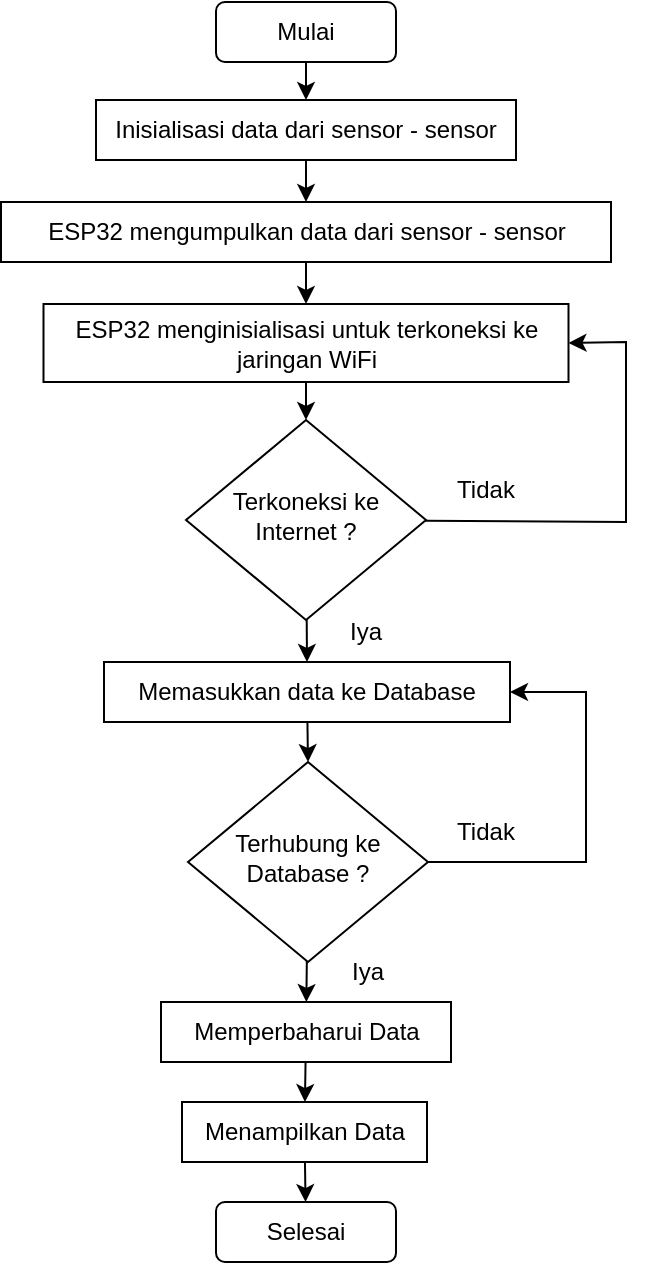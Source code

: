 <mxfile version="20.2.1" type="github">
  <diagram id="C5RBs43oDa-KdzZeNtuy" name="Page-1">
    <mxGraphModel dx="1703" dy="767" grid="1" gridSize="10" guides="1" tooltips="1" connect="1" arrows="1" fold="1" page="1" pageScale="1" pageWidth="827" pageHeight="1169" math="0" shadow="0">
      <root>
        <mxCell id="WIyWlLk6GJQsqaUBKTNV-0" />
        <mxCell id="WIyWlLk6GJQsqaUBKTNV-1" parent="WIyWlLk6GJQsqaUBKTNV-0" />
        <mxCell id="WIyWlLk6GJQsqaUBKTNV-3" value="Mulai" style="rounded=1;whiteSpace=wrap;html=1;fontSize=12;glass=0;strokeWidth=1;shadow=0;" parent="WIyWlLk6GJQsqaUBKTNV-1" vertex="1">
          <mxGeometry x="175" y="80" width="90" height="30" as="geometry" />
        </mxCell>
        <mxCell id="q0ZCxbvo5iEBTx7aLQQ8-6" style="edgeStyle=none;rounded=0;orthogonalLoop=1;jettySize=auto;html=1;entryX=1;entryY=0.5;entryDx=0;entryDy=0;" edge="1" parent="WIyWlLk6GJQsqaUBKTNV-1" source="WIyWlLk6GJQsqaUBKTNV-10" target="q0ZCxbvo5iEBTx7aLQQ8-4">
          <mxGeometry relative="1" as="geometry">
            <Array as="points">
              <mxPoint x="380" y="340" />
              <mxPoint x="380" y="250" />
            </Array>
          </mxGeometry>
        </mxCell>
        <mxCell id="q0ZCxbvo5iEBTx7aLQQ8-15" style="edgeStyle=none;rounded=0;orthogonalLoop=1;jettySize=auto;html=1;entryX=0.5;entryY=0;entryDx=0;entryDy=0;" edge="1" parent="WIyWlLk6GJQsqaUBKTNV-1" source="WIyWlLk6GJQsqaUBKTNV-10" target="q0ZCxbvo5iEBTx7aLQQ8-14">
          <mxGeometry relative="1" as="geometry" />
        </mxCell>
        <mxCell id="WIyWlLk6GJQsqaUBKTNV-10" value="Terkoneksi ke Internet ?" style="rhombus;whiteSpace=wrap;html=1;shadow=0;fontFamily=Helvetica;fontSize=12;align=center;strokeWidth=1;spacing=6;spacingTop=-4;" parent="WIyWlLk6GJQsqaUBKTNV-1" vertex="1">
          <mxGeometry x="160" y="289" width="120" height="100" as="geometry" />
        </mxCell>
        <mxCell id="WIyWlLk6GJQsqaUBKTNV-11" value="Selesai" style="rounded=1;whiteSpace=wrap;html=1;fontSize=12;glass=0;strokeWidth=1;shadow=0;" parent="WIyWlLk6GJQsqaUBKTNV-1" vertex="1">
          <mxGeometry x="175" y="680" width="90" height="30" as="geometry" />
        </mxCell>
        <mxCell id="q0ZCxbvo5iEBTx7aLQQ8-1" value="" style="endArrow=classic;html=1;rounded=0;exitX=0.5;exitY=1;exitDx=0;exitDy=0;entryX=0.5;entryY=0;entryDx=0;entryDy=0;" edge="1" parent="WIyWlLk6GJQsqaUBKTNV-1" source="WIyWlLk6GJQsqaUBKTNV-3" target="q0ZCxbvo5iEBTx7aLQQ8-3">
          <mxGeometry width="50" height="50" relative="1" as="geometry">
            <mxPoint x="250" y="160" as="sourcePoint" />
            <mxPoint x="220" y="170" as="targetPoint" />
          </mxGeometry>
        </mxCell>
        <mxCell id="q0ZCxbvo5iEBTx7aLQQ8-3" value="Inisialisasi data dari sensor - sensor" style="rounded=0;whiteSpace=wrap;html=1;" vertex="1" parent="WIyWlLk6GJQsqaUBKTNV-1">
          <mxGeometry x="115" y="129" width="210" height="30" as="geometry" />
        </mxCell>
        <mxCell id="q0ZCxbvo5iEBTx7aLQQ8-4" value="ESP32 menginisialisasi untuk terkoneksi ke jaringan WiFi" style="rounded=0;whiteSpace=wrap;html=1;" vertex="1" parent="WIyWlLk6GJQsqaUBKTNV-1">
          <mxGeometry x="88.75" y="231" width="262.5" height="39" as="geometry" />
        </mxCell>
        <mxCell id="q0ZCxbvo5iEBTx7aLQQ8-5" value="" style="endArrow=classic;html=1;rounded=0;exitX=0.5;exitY=1;exitDx=0;exitDy=0;entryX=0.5;entryY=0;entryDx=0;entryDy=0;" edge="1" parent="WIyWlLk6GJQsqaUBKTNV-1" source="q0ZCxbvo5iEBTx7aLQQ8-4" target="WIyWlLk6GJQsqaUBKTNV-10">
          <mxGeometry width="50" height="50" relative="1" as="geometry">
            <mxPoint x="215" y="277" as="sourcePoint" />
            <mxPoint x="215" y="298" as="targetPoint" />
          </mxGeometry>
        </mxCell>
        <mxCell id="q0ZCxbvo5iEBTx7aLQQ8-7" value="Tidak" style="text;html=1;strokeColor=none;fillColor=none;align=center;verticalAlign=middle;whiteSpace=wrap;rounded=0;" vertex="1" parent="WIyWlLk6GJQsqaUBKTNV-1">
          <mxGeometry x="280" y="309" width="60" height="30" as="geometry" />
        </mxCell>
        <mxCell id="q0ZCxbvo5iEBTx7aLQQ8-9" value="ESP32 mengumpulkan data dari sensor - sensor" style="rounded=0;whiteSpace=wrap;html=1;" vertex="1" parent="WIyWlLk6GJQsqaUBKTNV-1">
          <mxGeometry x="67.5" y="180" width="305" height="30" as="geometry" />
        </mxCell>
        <mxCell id="q0ZCxbvo5iEBTx7aLQQ8-10" value="" style="endArrow=classic;html=1;rounded=0;exitX=0.5;exitY=1;exitDx=0;exitDy=0;entryX=0.5;entryY=0;entryDx=0;entryDy=0;" edge="1" parent="WIyWlLk6GJQsqaUBKTNV-1" source="q0ZCxbvo5iEBTx7aLQQ8-3" target="q0ZCxbvo5iEBTx7aLQQ8-9">
          <mxGeometry width="50" height="50" relative="1" as="geometry">
            <mxPoint x="230" y="160" as="sourcePoint" />
            <mxPoint x="230" y="179" as="targetPoint" />
          </mxGeometry>
        </mxCell>
        <mxCell id="q0ZCxbvo5iEBTx7aLQQ8-11" value="" style="endArrow=classic;html=1;rounded=0;exitX=0.5;exitY=1;exitDx=0;exitDy=0;" edge="1" parent="WIyWlLk6GJQsqaUBKTNV-1" source="q0ZCxbvo5iEBTx7aLQQ8-9" target="q0ZCxbvo5iEBTx7aLQQ8-4">
          <mxGeometry width="50" height="50" relative="1" as="geometry">
            <mxPoint x="230" y="169" as="sourcePoint" />
            <mxPoint x="230" y="190" as="targetPoint" />
          </mxGeometry>
        </mxCell>
        <mxCell id="q0ZCxbvo5iEBTx7aLQQ8-17" style="edgeStyle=none;rounded=0;orthogonalLoop=1;jettySize=auto;html=1;entryX=1;entryY=0.5;entryDx=0;entryDy=0;" edge="1" parent="WIyWlLk6GJQsqaUBKTNV-1" source="q0ZCxbvo5iEBTx7aLQQ8-13" target="q0ZCxbvo5iEBTx7aLQQ8-14">
          <mxGeometry relative="1" as="geometry">
            <Array as="points">
              <mxPoint x="360" y="510" />
              <mxPoint x="360" y="425" />
            </Array>
          </mxGeometry>
        </mxCell>
        <mxCell id="q0ZCxbvo5iEBTx7aLQQ8-21" value="" style="edgeStyle=none;rounded=0;orthogonalLoop=1;jettySize=auto;html=1;" edge="1" parent="WIyWlLk6GJQsqaUBKTNV-1" source="q0ZCxbvo5iEBTx7aLQQ8-13" target="q0ZCxbvo5iEBTx7aLQQ8-19">
          <mxGeometry relative="1" as="geometry" />
        </mxCell>
        <mxCell id="q0ZCxbvo5iEBTx7aLQQ8-13" value="Terhubung ke Database ?" style="rhombus;whiteSpace=wrap;html=1;shadow=0;fontFamily=Helvetica;fontSize=12;align=center;strokeWidth=1;spacing=6;spacingTop=-4;" vertex="1" parent="WIyWlLk6GJQsqaUBKTNV-1">
          <mxGeometry x="161" y="460" width="120" height="100" as="geometry" />
        </mxCell>
        <mxCell id="q0ZCxbvo5iEBTx7aLQQ8-16" style="edgeStyle=none;rounded=0;orthogonalLoop=1;jettySize=auto;html=1;entryX=0.5;entryY=0;entryDx=0;entryDy=0;" edge="1" parent="WIyWlLk6GJQsqaUBKTNV-1" source="q0ZCxbvo5iEBTx7aLQQ8-14" target="q0ZCxbvo5iEBTx7aLQQ8-13">
          <mxGeometry relative="1" as="geometry" />
        </mxCell>
        <mxCell id="q0ZCxbvo5iEBTx7aLQQ8-14" value="Memasukkan data ke Database" style="rounded=0;whiteSpace=wrap;html=1;" vertex="1" parent="WIyWlLk6GJQsqaUBKTNV-1">
          <mxGeometry x="119" y="410" width="203" height="30" as="geometry" />
        </mxCell>
        <mxCell id="q0ZCxbvo5iEBTx7aLQQ8-18" value="Tidak" style="text;html=1;strokeColor=none;fillColor=none;align=center;verticalAlign=middle;whiteSpace=wrap;rounded=0;" vertex="1" parent="WIyWlLk6GJQsqaUBKTNV-1">
          <mxGeometry x="280" y="480" width="60" height="30" as="geometry" />
        </mxCell>
        <mxCell id="q0ZCxbvo5iEBTx7aLQQ8-23" value="" style="edgeStyle=none;rounded=0;orthogonalLoop=1;jettySize=auto;html=1;" edge="1" parent="WIyWlLk6GJQsqaUBKTNV-1" source="q0ZCxbvo5iEBTx7aLQQ8-19" target="q0ZCxbvo5iEBTx7aLQQ8-22">
          <mxGeometry relative="1" as="geometry" />
        </mxCell>
        <mxCell id="q0ZCxbvo5iEBTx7aLQQ8-19" value="Memperbaharui Data" style="rounded=0;whiteSpace=wrap;html=1;" vertex="1" parent="WIyWlLk6GJQsqaUBKTNV-1">
          <mxGeometry x="147.5" y="580" width="145" height="30" as="geometry" />
        </mxCell>
        <mxCell id="q0ZCxbvo5iEBTx7aLQQ8-24" value="" style="edgeStyle=none;rounded=0;orthogonalLoop=1;jettySize=auto;html=1;" edge="1" parent="WIyWlLk6GJQsqaUBKTNV-1" source="q0ZCxbvo5iEBTx7aLQQ8-22" target="WIyWlLk6GJQsqaUBKTNV-11">
          <mxGeometry relative="1" as="geometry" />
        </mxCell>
        <mxCell id="q0ZCxbvo5iEBTx7aLQQ8-22" value="Menampilkan Data" style="rounded=0;whiteSpace=wrap;html=1;" vertex="1" parent="WIyWlLk6GJQsqaUBKTNV-1">
          <mxGeometry x="158" y="630" width="122.5" height="30" as="geometry" />
        </mxCell>
        <mxCell id="q0ZCxbvo5iEBTx7aLQQ8-25" value="Iya" style="text;html=1;strokeColor=none;fillColor=none;align=center;verticalAlign=middle;whiteSpace=wrap;rounded=0;" vertex="1" parent="WIyWlLk6GJQsqaUBKTNV-1">
          <mxGeometry x="221" y="550" width="60" height="30" as="geometry" />
        </mxCell>
        <mxCell id="q0ZCxbvo5iEBTx7aLQQ8-26" value="Iya" style="text;html=1;strokeColor=none;fillColor=none;align=center;verticalAlign=middle;whiteSpace=wrap;rounded=0;" vertex="1" parent="WIyWlLk6GJQsqaUBKTNV-1">
          <mxGeometry x="220" y="380" width="60" height="30" as="geometry" />
        </mxCell>
      </root>
    </mxGraphModel>
  </diagram>
</mxfile>
